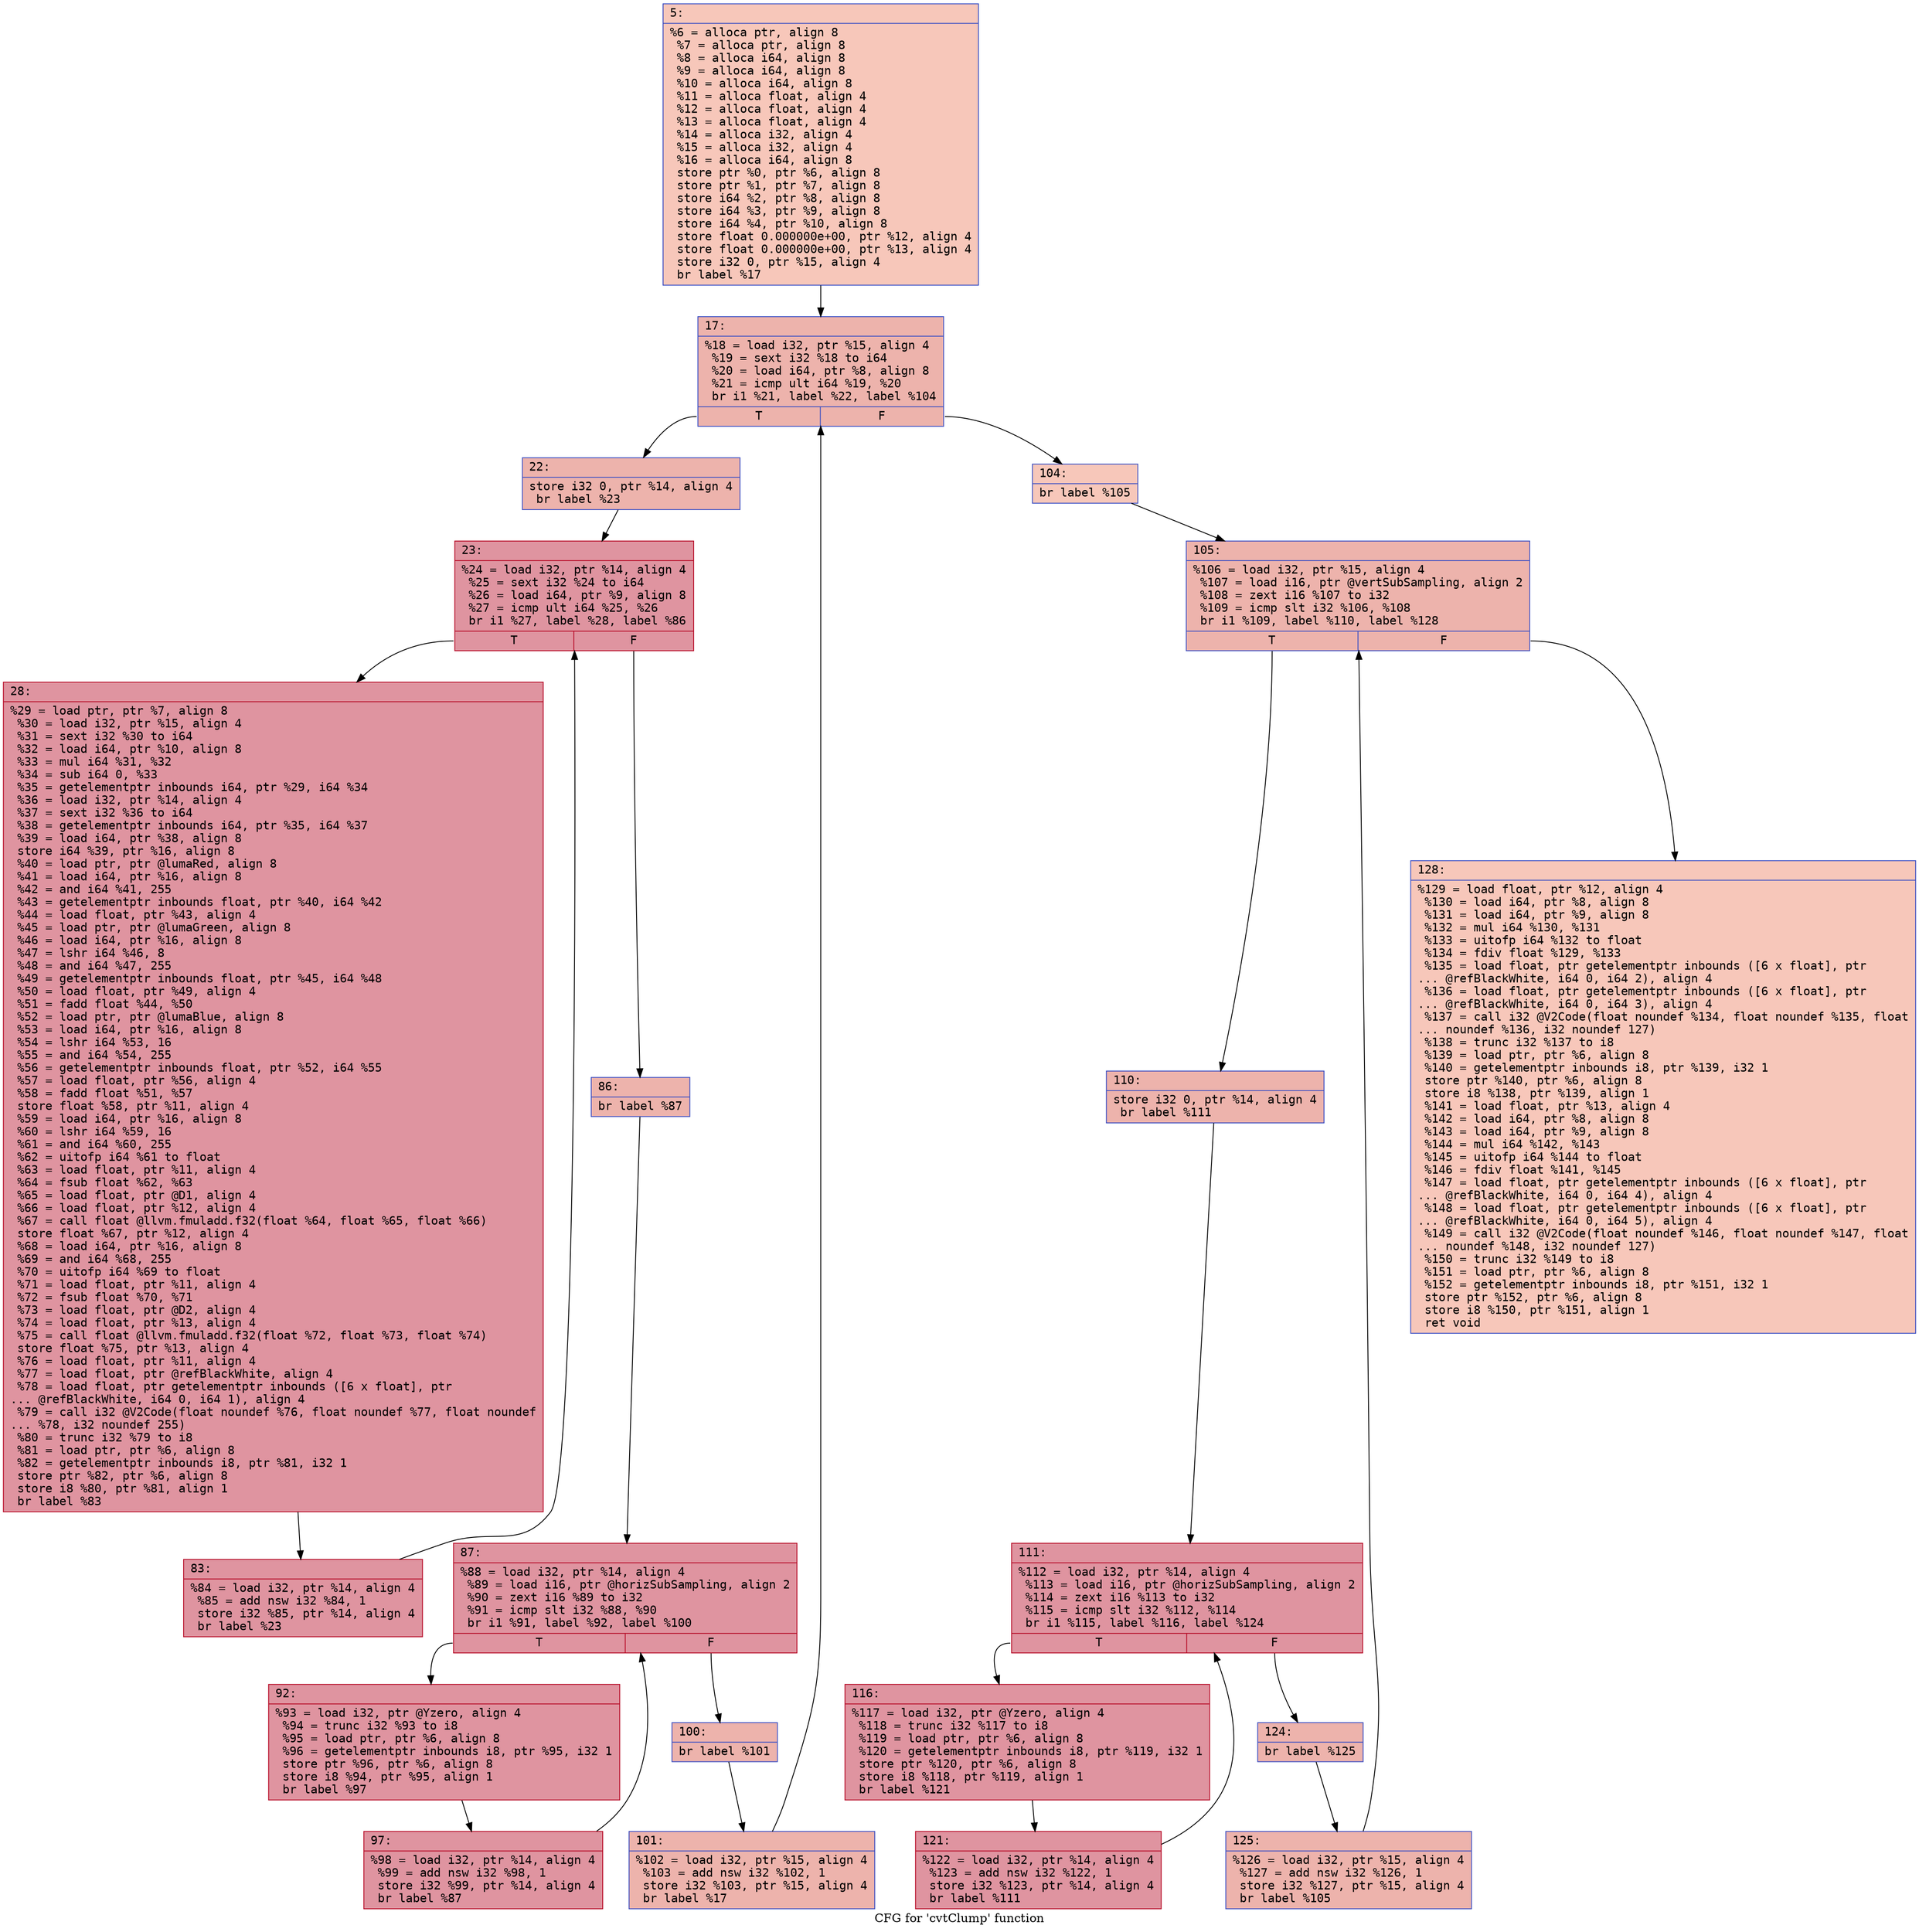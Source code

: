 digraph "CFG for 'cvtClump' function" {
	label="CFG for 'cvtClump' function";

	Node0x600002466940 [shape=record,color="#3d50c3ff", style=filled, fillcolor="#ec7f6370" fontname="Courier",label="{5:\l|  %6 = alloca ptr, align 8\l  %7 = alloca ptr, align 8\l  %8 = alloca i64, align 8\l  %9 = alloca i64, align 8\l  %10 = alloca i64, align 8\l  %11 = alloca float, align 4\l  %12 = alloca float, align 4\l  %13 = alloca float, align 4\l  %14 = alloca i32, align 4\l  %15 = alloca i32, align 4\l  %16 = alloca i64, align 8\l  store ptr %0, ptr %6, align 8\l  store ptr %1, ptr %7, align 8\l  store i64 %2, ptr %8, align 8\l  store i64 %3, ptr %9, align 8\l  store i64 %4, ptr %10, align 8\l  store float 0.000000e+00, ptr %12, align 4\l  store float 0.000000e+00, ptr %13, align 4\l  store i32 0, ptr %15, align 4\l  br label %17\l}"];
	Node0x600002466940 -> Node0x600002466990[tooltip="5 -> 17\nProbability 100.00%" ];
	Node0x600002466990 [shape=record,color="#3d50c3ff", style=filled, fillcolor="#d6524470" fontname="Courier",label="{17:\l|  %18 = load i32, ptr %15, align 4\l  %19 = sext i32 %18 to i64\l  %20 = load i64, ptr %8, align 8\l  %21 = icmp ult i64 %19, %20\l  br i1 %21, label %22, label %104\l|{<s0>T|<s1>F}}"];
	Node0x600002466990:s0 -> Node0x6000024669e0[tooltip="17 -> 22\nProbability 96.88%" ];
	Node0x600002466990:s1 -> Node0x600002466d00[tooltip="17 -> 104\nProbability 3.12%" ];
	Node0x6000024669e0 [shape=record,color="#3d50c3ff", style=filled, fillcolor="#d6524470" fontname="Courier",label="{22:\l|  store i32 0, ptr %14, align 4\l  br label %23\l}"];
	Node0x6000024669e0 -> Node0x600002466a30[tooltip="22 -> 23\nProbability 100.00%" ];
	Node0x600002466a30 [shape=record,color="#b70d28ff", style=filled, fillcolor="#b70d2870" fontname="Courier",label="{23:\l|  %24 = load i32, ptr %14, align 4\l  %25 = sext i32 %24 to i64\l  %26 = load i64, ptr %9, align 8\l  %27 = icmp ult i64 %25, %26\l  br i1 %27, label %28, label %86\l|{<s0>T|<s1>F}}"];
	Node0x600002466a30:s0 -> Node0x600002466a80[tooltip="23 -> 28\nProbability 96.88%" ];
	Node0x600002466a30:s1 -> Node0x600002466b20[tooltip="23 -> 86\nProbability 3.12%" ];
	Node0x600002466a80 [shape=record,color="#b70d28ff", style=filled, fillcolor="#b70d2870" fontname="Courier",label="{28:\l|  %29 = load ptr, ptr %7, align 8\l  %30 = load i32, ptr %15, align 4\l  %31 = sext i32 %30 to i64\l  %32 = load i64, ptr %10, align 8\l  %33 = mul i64 %31, %32\l  %34 = sub i64 0, %33\l  %35 = getelementptr inbounds i64, ptr %29, i64 %34\l  %36 = load i32, ptr %14, align 4\l  %37 = sext i32 %36 to i64\l  %38 = getelementptr inbounds i64, ptr %35, i64 %37\l  %39 = load i64, ptr %38, align 8\l  store i64 %39, ptr %16, align 8\l  %40 = load ptr, ptr @lumaRed, align 8\l  %41 = load i64, ptr %16, align 8\l  %42 = and i64 %41, 255\l  %43 = getelementptr inbounds float, ptr %40, i64 %42\l  %44 = load float, ptr %43, align 4\l  %45 = load ptr, ptr @lumaGreen, align 8\l  %46 = load i64, ptr %16, align 8\l  %47 = lshr i64 %46, 8\l  %48 = and i64 %47, 255\l  %49 = getelementptr inbounds float, ptr %45, i64 %48\l  %50 = load float, ptr %49, align 4\l  %51 = fadd float %44, %50\l  %52 = load ptr, ptr @lumaBlue, align 8\l  %53 = load i64, ptr %16, align 8\l  %54 = lshr i64 %53, 16\l  %55 = and i64 %54, 255\l  %56 = getelementptr inbounds float, ptr %52, i64 %55\l  %57 = load float, ptr %56, align 4\l  %58 = fadd float %51, %57\l  store float %58, ptr %11, align 4\l  %59 = load i64, ptr %16, align 8\l  %60 = lshr i64 %59, 16\l  %61 = and i64 %60, 255\l  %62 = uitofp i64 %61 to float\l  %63 = load float, ptr %11, align 4\l  %64 = fsub float %62, %63\l  %65 = load float, ptr @D1, align 4\l  %66 = load float, ptr %12, align 4\l  %67 = call float @llvm.fmuladd.f32(float %64, float %65, float %66)\l  store float %67, ptr %12, align 4\l  %68 = load i64, ptr %16, align 8\l  %69 = and i64 %68, 255\l  %70 = uitofp i64 %69 to float\l  %71 = load float, ptr %11, align 4\l  %72 = fsub float %70, %71\l  %73 = load float, ptr @D2, align 4\l  %74 = load float, ptr %13, align 4\l  %75 = call float @llvm.fmuladd.f32(float %72, float %73, float %74)\l  store float %75, ptr %13, align 4\l  %76 = load float, ptr %11, align 4\l  %77 = load float, ptr @refBlackWhite, align 4\l  %78 = load float, ptr getelementptr inbounds ([6 x float], ptr\l... @refBlackWhite, i64 0, i64 1), align 4\l  %79 = call i32 @V2Code(float noundef %76, float noundef %77, float noundef\l... %78, i32 noundef 255)\l  %80 = trunc i32 %79 to i8\l  %81 = load ptr, ptr %6, align 8\l  %82 = getelementptr inbounds i8, ptr %81, i32 1\l  store ptr %82, ptr %6, align 8\l  store i8 %80, ptr %81, align 1\l  br label %83\l}"];
	Node0x600002466a80 -> Node0x600002466ad0[tooltip="28 -> 83\nProbability 100.00%" ];
	Node0x600002466ad0 [shape=record,color="#b70d28ff", style=filled, fillcolor="#b70d2870" fontname="Courier",label="{83:\l|  %84 = load i32, ptr %14, align 4\l  %85 = add nsw i32 %84, 1\l  store i32 %85, ptr %14, align 4\l  br label %23\l}"];
	Node0x600002466ad0 -> Node0x600002466a30[tooltip="83 -> 23\nProbability 100.00%" ];
	Node0x600002466b20 [shape=record,color="#3d50c3ff", style=filled, fillcolor="#d6524470" fontname="Courier",label="{86:\l|  br label %87\l}"];
	Node0x600002466b20 -> Node0x600002466b70[tooltip="86 -> 87\nProbability 100.00%" ];
	Node0x600002466b70 [shape=record,color="#b70d28ff", style=filled, fillcolor="#b70d2870" fontname="Courier",label="{87:\l|  %88 = load i32, ptr %14, align 4\l  %89 = load i16, ptr @horizSubSampling, align 2\l  %90 = zext i16 %89 to i32\l  %91 = icmp slt i32 %88, %90\l  br i1 %91, label %92, label %100\l|{<s0>T|<s1>F}}"];
	Node0x600002466b70:s0 -> Node0x600002466bc0[tooltip="87 -> 92\nProbability 96.88%" ];
	Node0x600002466b70:s1 -> Node0x600002466c60[tooltip="87 -> 100\nProbability 3.12%" ];
	Node0x600002466bc0 [shape=record,color="#b70d28ff", style=filled, fillcolor="#b70d2870" fontname="Courier",label="{92:\l|  %93 = load i32, ptr @Yzero, align 4\l  %94 = trunc i32 %93 to i8\l  %95 = load ptr, ptr %6, align 8\l  %96 = getelementptr inbounds i8, ptr %95, i32 1\l  store ptr %96, ptr %6, align 8\l  store i8 %94, ptr %95, align 1\l  br label %97\l}"];
	Node0x600002466bc0 -> Node0x600002466c10[tooltip="92 -> 97\nProbability 100.00%" ];
	Node0x600002466c10 [shape=record,color="#b70d28ff", style=filled, fillcolor="#b70d2870" fontname="Courier",label="{97:\l|  %98 = load i32, ptr %14, align 4\l  %99 = add nsw i32 %98, 1\l  store i32 %99, ptr %14, align 4\l  br label %87\l}"];
	Node0x600002466c10 -> Node0x600002466b70[tooltip="97 -> 87\nProbability 100.00%" ];
	Node0x600002466c60 [shape=record,color="#3d50c3ff", style=filled, fillcolor="#d6524470" fontname="Courier",label="{100:\l|  br label %101\l}"];
	Node0x600002466c60 -> Node0x600002466cb0[tooltip="100 -> 101\nProbability 100.00%" ];
	Node0x600002466cb0 [shape=record,color="#3d50c3ff", style=filled, fillcolor="#d6524470" fontname="Courier",label="{101:\l|  %102 = load i32, ptr %15, align 4\l  %103 = add nsw i32 %102, 1\l  store i32 %103, ptr %15, align 4\l  br label %17\l}"];
	Node0x600002466cb0 -> Node0x600002466990[tooltip="101 -> 17\nProbability 100.00%" ];
	Node0x600002466d00 [shape=record,color="#3d50c3ff", style=filled, fillcolor="#ec7f6370" fontname="Courier",label="{104:\l|  br label %105\l}"];
	Node0x600002466d00 -> Node0x600002466d50[tooltip="104 -> 105\nProbability 100.00%" ];
	Node0x600002466d50 [shape=record,color="#3d50c3ff", style=filled, fillcolor="#d6524470" fontname="Courier",label="{105:\l|  %106 = load i32, ptr %15, align 4\l  %107 = load i16, ptr @vertSubSampling, align 2\l  %108 = zext i16 %107 to i32\l  %109 = icmp slt i32 %106, %108\l  br i1 %109, label %110, label %128\l|{<s0>T|<s1>F}}"];
	Node0x600002466d50:s0 -> Node0x600002466da0[tooltip="105 -> 110\nProbability 96.88%" ];
	Node0x600002466d50:s1 -> Node0x600002466f80[tooltip="105 -> 128\nProbability 3.12%" ];
	Node0x600002466da0 [shape=record,color="#3d50c3ff", style=filled, fillcolor="#d6524470" fontname="Courier",label="{110:\l|  store i32 0, ptr %14, align 4\l  br label %111\l}"];
	Node0x600002466da0 -> Node0x600002466df0[tooltip="110 -> 111\nProbability 100.00%" ];
	Node0x600002466df0 [shape=record,color="#b70d28ff", style=filled, fillcolor="#b70d2870" fontname="Courier",label="{111:\l|  %112 = load i32, ptr %14, align 4\l  %113 = load i16, ptr @horizSubSampling, align 2\l  %114 = zext i16 %113 to i32\l  %115 = icmp slt i32 %112, %114\l  br i1 %115, label %116, label %124\l|{<s0>T|<s1>F}}"];
	Node0x600002466df0:s0 -> Node0x600002466e40[tooltip="111 -> 116\nProbability 96.88%" ];
	Node0x600002466df0:s1 -> Node0x600002466ee0[tooltip="111 -> 124\nProbability 3.12%" ];
	Node0x600002466e40 [shape=record,color="#b70d28ff", style=filled, fillcolor="#b70d2870" fontname="Courier",label="{116:\l|  %117 = load i32, ptr @Yzero, align 4\l  %118 = trunc i32 %117 to i8\l  %119 = load ptr, ptr %6, align 8\l  %120 = getelementptr inbounds i8, ptr %119, i32 1\l  store ptr %120, ptr %6, align 8\l  store i8 %118, ptr %119, align 1\l  br label %121\l}"];
	Node0x600002466e40 -> Node0x600002466e90[tooltip="116 -> 121\nProbability 100.00%" ];
	Node0x600002466e90 [shape=record,color="#b70d28ff", style=filled, fillcolor="#b70d2870" fontname="Courier",label="{121:\l|  %122 = load i32, ptr %14, align 4\l  %123 = add nsw i32 %122, 1\l  store i32 %123, ptr %14, align 4\l  br label %111\l}"];
	Node0x600002466e90 -> Node0x600002466df0[tooltip="121 -> 111\nProbability 100.00%" ];
	Node0x600002466ee0 [shape=record,color="#3d50c3ff", style=filled, fillcolor="#d6524470" fontname="Courier",label="{124:\l|  br label %125\l}"];
	Node0x600002466ee0 -> Node0x600002466f30[tooltip="124 -> 125\nProbability 100.00%" ];
	Node0x600002466f30 [shape=record,color="#3d50c3ff", style=filled, fillcolor="#d6524470" fontname="Courier",label="{125:\l|  %126 = load i32, ptr %15, align 4\l  %127 = add nsw i32 %126, 1\l  store i32 %127, ptr %15, align 4\l  br label %105\l}"];
	Node0x600002466f30 -> Node0x600002466d50[tooltip="125 -> 105\nProbability 100.00%" ];
	Node0x600002466f80 [shape=record,color="#3d50c3ff", style=filled, fillcolor="#ec7f6370" fontname="Courier",label="{128:\l|  %129 = load float, ptr %12, align 4\l  %130 = load i64, ptr %8, align 8\l  %131 = load i64, ptr %9, align 8\l  %132 = mul i64 %130, %131\l  %133 = uitofp i64 %132 to float\l  %134 = fdiv float %129, %133\l  %135 = load float, ptr getelementptr inbounds ([6 x float], ptr\l... @refBlackWhite, i64 0, i64 2), align 4\l  %136 = load float, ptr getelementptr inbounds ([6 x float], ptr\l... @refBlackWhite, i64 0, i64 3), align 4\l  %137 = call i32 @V2Code(float noundef %134, float noundef %135, float\l... noundef %136, i32 noundef 127)\l  %138 = trunc i32 %137 to i8\l  %139 = load ptr, ptr %6, align 8\l  %140 = getelementptr inbounds i8, ptr %139, i32 1\l  store ptr %140, ptr %6, align 8\l  store i8 %138, ptr %139, align 1\l  %141 = load float, ptr %13, align 4\l  %142 = load i64, ptr %8, align 8\l  %143 = load i64, ptr %9, align 8\l  %144 = mul i64 %142, %143\l  %145 = uitofp i64 %144 to float\l  %146 = fdiv float %141, %145\l  %147 = load float, ptr getelementptr inbounds ([6 x float], ptr\l... @refBlackWhite, i64 0, i64 4), align 4\l  %148 = load float, ptr getelementptr inbounds ([6 x float], ptr\l... @refBlackWhite, i64 0, i64 5), align 4\l  %149 = call i32 @V2Code(float noundef %146, float noundef %147, float\l... noundef %148, i32 noundef 127)\l  %150 = trunc i32 %149 to i8\l  %151 = load ptr, ptr %6, align 8\l  %152 = getelementptr inbounds i8, ptr %151, i32 1\l  store ptr %152, ptr %6, align 8\l  store i8 %150, ptr %151, align 1\l  ret void\l}"];
}
